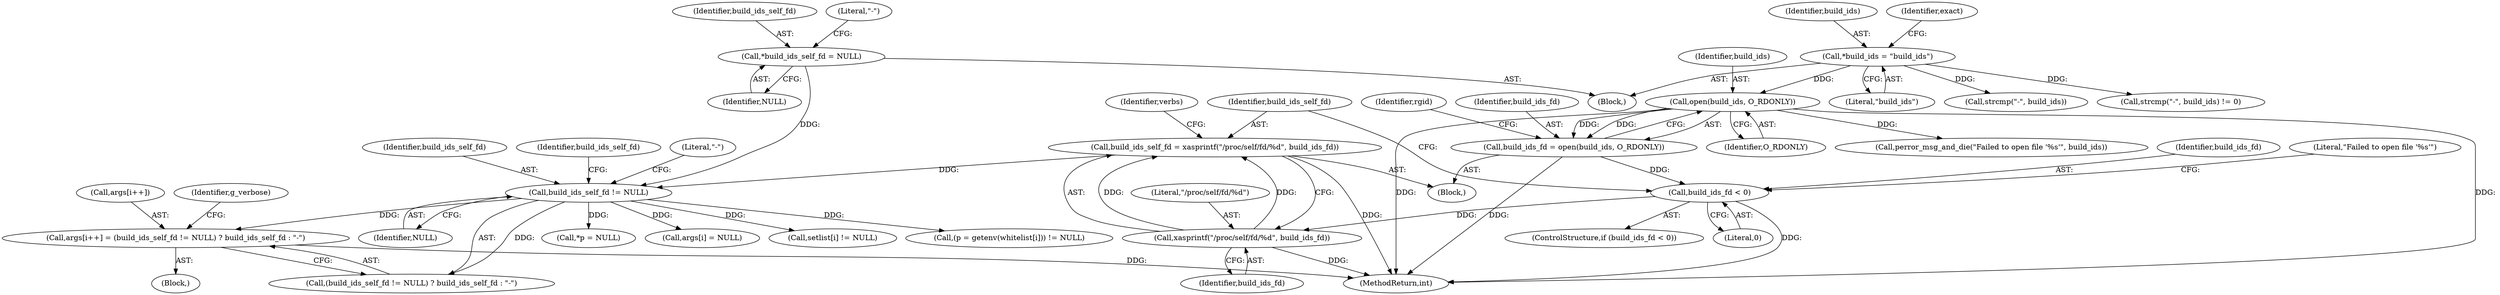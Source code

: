 digraph "0_abrt_50ee8130fb4cd4ef1af7682a2c85dd99cb99424e@pointer" {
"1000258" [label="(Call,args[i++] = (build_ids_self_fd != NULL) ? build_ids_self_fd : \"-\")"];
"1000264" [label="(Call,build_ids_self_fd != NULL)"];
"1000177" [label="(Call,*build_ids_self_fd = NULL)"];
"1000232" [label="(Call,build_ids_self_fd = xasprintf(\"/proc/self/fd/%d\", build_ids_fd))"];
"1000234" [label="(Call,xasprintf(\"/proc/self/fd/%d\", build_ids_fd))"];
"1000226" [label="(Call,build_ids_fd < 0)"];
"1000204" [label="(Call,build_ids_fd = open(build_ids, O_RDONLY))"];
"1000206" [label="(Call,open(build_ids, O_RDONLY))"];
"1000134" [label="(Call,*build_ids = \"build_ids\")"];
"1000205" [label="(Identifier,build_ids_fd)"];
"1000268" [label="(Literal,\"-\")"];
"1000135" [label="(Identifier,build_ids)"];
"1000371" [label="(Call,*p = NULL)"];
"1000336" [label="(Call,args[i] = NULL)"];
"1000228" [label="(Literal,0)"];
"1000227" [label="(Identifier,build_ids_fd)"];
"1000234" [label="(Call,xasprintf(\"/proc/self/fd/%d\", build_ids_fd))"];
"1000208" [label="(Identifier,O_RDONLY)"];
"1000182" [label="(Call,strcmp(\"-\", build_ids))"];
"1000229" [label="(Call,perror_msg_and_die(\"Failed to open file '%s'\", build_ids))"];
"1000236" [label="(Identifier,build_ids_fd)"];
"1000179" [label="(Identifier,NULL)"];
"1000271" [label="(Identifier,g_verbose)"];
"1000226" [label="(Call,build_ids_fd < 0)"];
"1000139" [label="(Identifier,exact)"];
"1000233" [label="(Identifier,build_ids_self_fd)"];
"1000206" [label="(Call,open(build_ids, O_RDONLY))"];
"1000225" [label="(ControlStructure,if (build_ids_fd < 0))"];
"1000241" [label="(Identifier,verbs)"];
"1000259" [label="(Call,args[i++])"];
"1000265" [label="(Identifier,build_ids_self_fd)"];
"1000411" [label="(Call,setlist[i] != NULL)"];
"1000178" [label="(Identifier,build_ids_self_fd)"];
"1000235" [label="(Literal,\"/proc/self/fd/%d\")"];
"1000181" [label="(Call,strcmp(\"-\", build_ids) != 0)"];
"1000267" [label="(Identifier,build_ids_self_fd)"];
"1000186" [label="(Block,)"];
"1000177" [label="(Call,*build_ids_self_fd = NULL)"];
"1000204" [label="(Call,build_ids_fd = open(build_ids, O_RDONLY))"];
"1000116" [label="(Block,)"];
"1000264" [label="(Call,build_ids_self_fd != NULL)"];
"1000232" [label="(Call,build_ids_self_fd = xasprintf(\"/proc/self/fd/%d\", build_ids_fd))"];
"1000258" [label="(Call,args[i++] = (build_ids_self_fd != NULL) ? build_ids_self_fd : \"-\")"];
"1000238" [label="(Block,)"];
"1000212" [label="(Identifier,rgid)"];
"1000207" [label="(Identifier,build_ids)"];
"1000385" [label="(Call,(p = getenv(whitelist[i])) != NULL)"];
"1000445" [label="(MethodReturn,int)"];
"1000230" [label="(Literal,\"Failed to open file '%s'\")"];
"1000266" [label="(Identifier,NULL)"];
"1000263" [label="(Call,(build_ids_self_fd != NULL) ? build_ids_self_fd : \"-\")"];
"1000136" [label="(Literal,\"build_ids\")"];
"1000183" [label="(Literal,\"-\")"];
"1000134" [label="(Call,*build_ids = \"build_ids\")"];
"1000258" -> "1000238"  [label="AST: "];
"1000258" -> "1000263"  [label="CFG: "];
"1000259" -> "1000258"  [label="AST: "];
"1000263" -> "1000258"  [label="AST: "];
"1000271" -> "1000258"  [label="CFG: "];
"1000258" -> "1000445"  [label="DDG: "];
"1000264" -> "1000258"  [label="DDG: "];
"1000264" -> "1000263"  [label="AST: "];
"1000264" -> "1000266"  [label="CFG: "];
"1000265" -> "1000264"  [label="AST: "];
"1000266" -> "1000264"  [label="AST: "];
"1000267" -> "1000264"  [label="CFG: "];
"1000268" -> "1000264"  [label="CFG: "];
"1000177" -> "1000264"  [label="DDG: "];
"1000232" -> "1000264"  [label="DDG: "];
"1000264" -> "1000263"  [label="DDG: "];
"1000264" -> "1000336"  [label="DDG: "];
"1000264" -> "1000371"  [label="DDG: "];
"1000264" -> "1000385"  [label="DDG: "];
"1000264" -> "1000411"  [label="DDG: "];
"1000177" -> "1000116"  [label="AST: "];
"1000177" -> "1000179"  [label="CFG: "];
"1000178" -> "1000177"  [label="AST: "];
"1000179" -> "1000177"  [label="AST: "];
"1000183" -> "1000177"  [label="CFG: "];
"1000232" -> "1000186"  [label="AST: "];
"1000232" -> "1000234"  [label="CFG: "];
"1000233" -> "1000232"  [label="AST: "];
"1000234" -> "1000232"  [label="AST: "];
"1000241" -> "1000232"  [label="CFG: "];
"1000232" -> "1000445"  [label="DDG: "];
"1000234" -> "1000232"  [label="DDG: "];
"1000234" -> "1000232"  [label="DDG: "];
"1000234" -> "1000236"  [label="CFG: "];
"1000235" -> "1000234"  [label="AST: "];
"1000236" -> "1000234"  [label="AST: "];
"1000234" -> "1000445"  [label="DDG: "];
"1000226" -> "1000234"  [label="DDG: "];
"1000226" -> "1000225"  [label="AST: "];
"1000226" -> "1000228"  [label="CFG: "];
"1000227" -> "1000226"  [label="AST: "];
"1000228" -> "1000226"  [label="AST: "];
"1000230" -> "1000226"  [label="CFG: "];
"1000233" -> "1000226"  [label="CFG: "];
"1000226" -> "1000445"  [label="DDG: "];
"1000204" -> "1000226"  [label="DDG: "];
"1000204" -> "1000186"  [label="AST: "];
"1000204" -> "1000206"  [label="CFG: "];
"1000205" -> "1000204"  [label="AST: "];
"1000206" -> "1000204"  [label="AST: "];
"1000212" -> "1000204"  [label="CFG: "];
"1000204" -> "1000445"  [label="DDG: "];
"1000206" -> "1000204"  [label="DDG: "];
"1000206" -> "1000204"  [label="DDG: "];
"1000206" -> "1000208"  [label="CFG: "];
"1000207" -> "1000206"  [label="AST: "];
"1000208" -> "1000206"  [label="AST: "];
"1000206" -> "1000445"  [label="DDG: "];
"1000206" -> "1000445"  [label="DDG: "];
"1000134" -> "1000206"  [label="DDG: "];
"1000206" -> "1000229"  [label="DDG: "];
"1000134" -> "1000116"  [label="AST: "];
"1000134" -> "1000136"  [label="CFG: "];
"1000135" -> "1000134"  [label="AST: "];
"1000136" -> "1000134"  [label="AST: "];
"1000139" -> "1000134"  [label="CFG: "];
"1000134" -> "1000181"  [label="DDG: "];
"1000134" -> "1000182"  [label="DDG: "];
}
